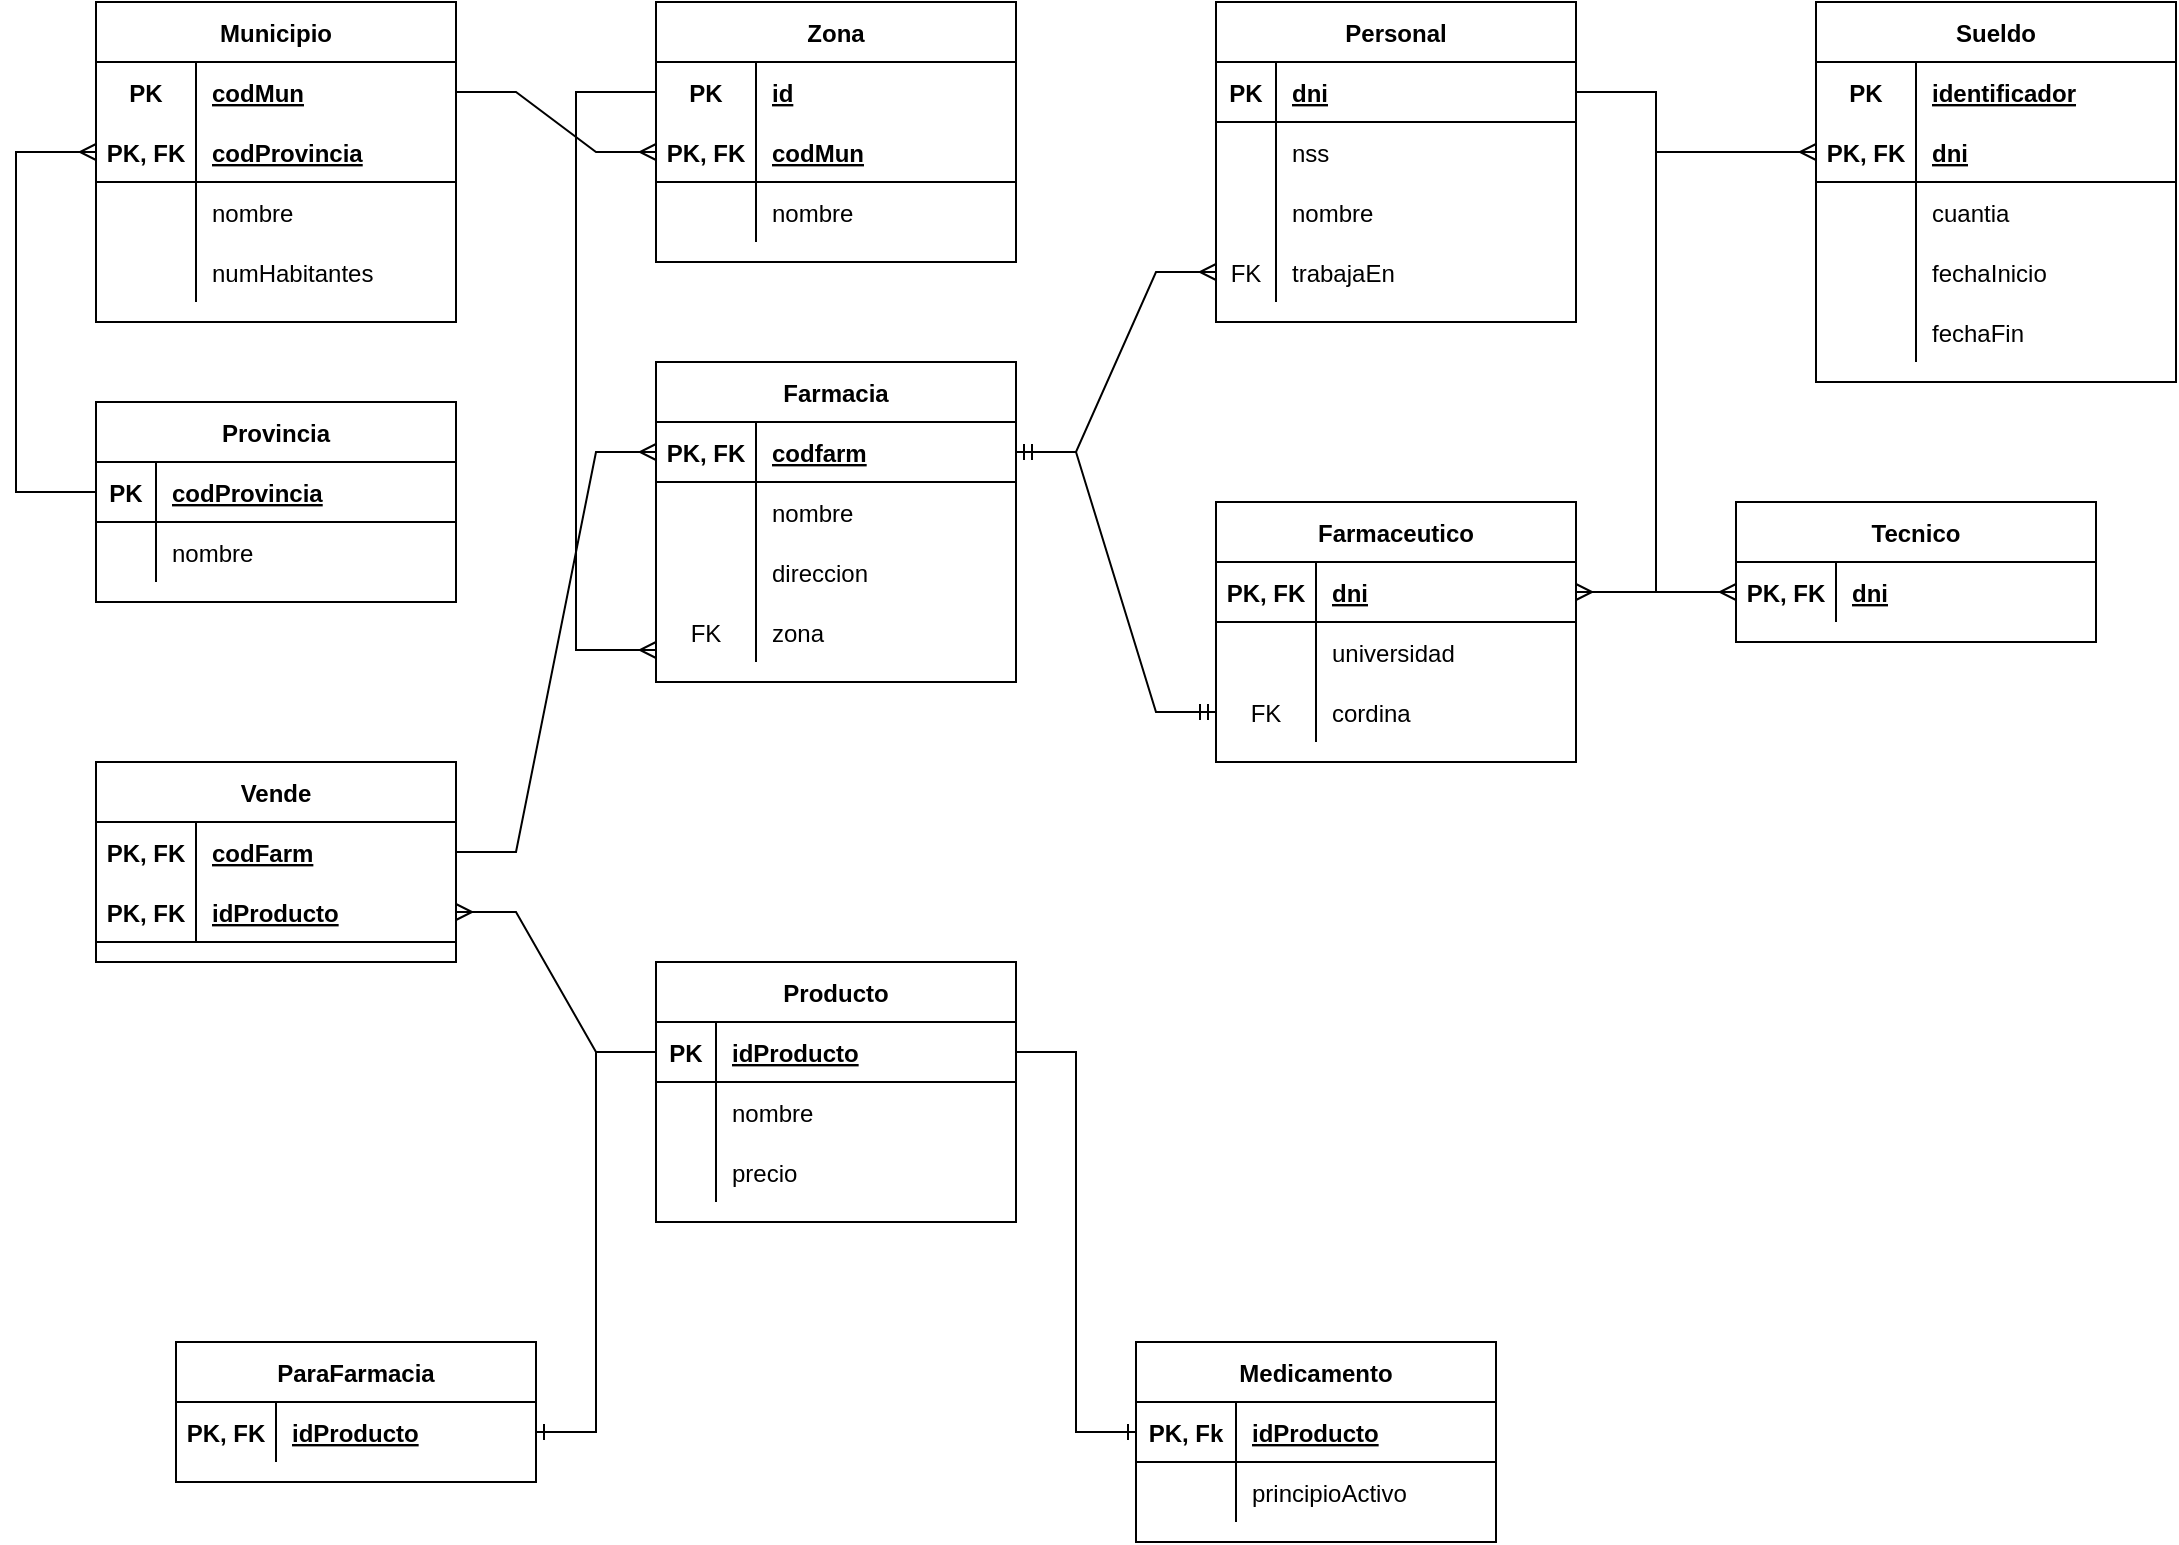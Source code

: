 <mxfile version="16.5.5" type="device"><diagram id="R2lEEEUBdFMjLlhIrx00" name="Page-1"><mxGraphModel dx="868" dy="393" grid="1" gridSize="10" guides="1" tooltips="1" connect="1" arrows="1" fold="1" page="1" pageScale="1" pageWidth="850" pageHeight="1100" math="0" shadow="0" extFonts="Permanent Marker^https://fonts.googleapis.com/css?family=Permanent+Marker"><root><mxCell id="0"/><mxCell id="1" parent="0"/><mxCell id="MSg4IcYOQqQX97oJ2eCi-1" value="Municipio" style="shape=table;startSize=30;container=1;collapsible=1;childLayout=tableLayout;fixedRows=1;rowLines=0;fontStyle=1;align=center;resizeLast=1;" vertex="1" parent="1"><mxGeometry x="110" y="60" width="180" height="160" as="geometry"/></mxCell><mxCell id="MSg4IcYOQqQX97oJ2eCi-2" value="" style="shape=tableRow;horizontal=0;startSize=0;swimlaneHead=0;swimlaneBody=0;fillColor=none;collapsible=0;dropTarget=0;points=[[0,0.5],[1,0.5]];portConstraint=eastwest;top=0;left=0;right=0;bottom=1;strokeColor=none;" vertex="1" parent="MSg4IcYOQqQX97oJ2eCi-1"><mxGeometry y="30" width="180" height="30" as="geometry"/></mxCell><mxCell id="MSg4IcYOQqQX97oJ2eCi-3" value="PK" style="shape=partialRectangle;connectable=0;fillColor=none;top=0;left=0;bottom=0;right=0;fontStyle=1;overflow=hidden;" vertex="1" parent="MSg4IcYOQqQX97oJ2eCi-2"><mxGeometry width="50" height="30" as="geometry"><mxRectangle width="50" height="30" as="alternateBounds"/></mxGeometry></mxCell><mxCell id="MSg4IcYOQqQX97oJ2eCi-4" value="codMun" style="shape=partialRectangle;connectable=0;fillColor=none;top=0;left=0;bottom=0;right=0;align=left;spacingLeft=6;fontStyle=5;overflow=hidden;" vertex="1" parent="MSg4IcYOQqQX97oJ2eCi-2"><mxGeometry x="50" width="130" height="30" as="geometry"><mxRectangle width="130" height="30" as="alternateBounds"/></mxGeometry></mxCell><mxCell id="MSg4IcYOQqQX97oJ2eCi-14" value="" style="shape=tableRow;horizontal=0;startSize=0;swimlaneHead=0;swimlaneBody=0;fillColor=none;collapsible=0;dropTarget=0;points=[[0,0.5],[1,0.5]];portConstraint=eastwest;top=0;left=0;right=0;bottom=1;" vertex="1" parent="MSg4IcYOQqQX97oJ2eCi-1"><mxGeometry y="60" width="180" height="30" as="geometry"/></mxCell><mxCell id="MSg4IcYOQqQX97oJ2eCi-15" value="PK, FK" style="shape=partialRectangle;connectable=0;fillColor=none;top=0;left=0;bottom=0;right=0;fontStyle=1;overflow=hidden;" vertex="1" parent="MSg4IcYOQqQX97oJ2eCi-14"><mxGeometry width="50" height="30" as="geometry"><mxRectangle width="50" height="30" as="alternateBounds"/></mxGeometry></mxCell><mxCell id="MSg4IcYOQqQX97oJ2eCi-16" value="codProvincia" style="shape=partialRectangle;connectable=0;fillColor=none;top=0;left=0;bottom=0;right=0;align=left;spacingLeft=6;fontStyle=5;overflow=hidden;" vertex="1" parent="MSg4IcYOQqQX97oJ2eCi-14"><mxGeometry x="50" width="130" height="30" as="geometry"><mxRectangle width="130" height="30" as="alternateBounds"/></mxGeometry></mxCell><mxCell id="MSg4IcYOQqQX97oJ2eCi-5" value="" style="shape=tableRow;horizontal=0;startSize=0;swimlaneHead=0;swimlaneBody=0;fillColor=none;collapsible=0;dropTarget=0;points=[[0,0.5],[1,0.5]];portConstraint=eastwest;top=0;left=0;right=0;bottom=0;" vertex="1" parent="MSg4IcYOQqQX97oJ2eCi-1"><mxGeometry y="90" width="180" height="30" as="geometry"/></mxCell><mxCell id="MSg4IcYOQqQX97oJ2eCi-6" value="" style="shape=partialRectangle;connectable=0;fillColor=none;top=0;left=0;bottom=0;right=0;editable=1;overflow=hidden;" vertex="1" parent="MSg4IcYOQqQX97oJ2eCi-5"><mxGeometry width="50" height="30" as="geometry"><mxRectangle width="50" height="30" as="alternateBounds"/></mxGeometry></mxCell><mxCell id="MSg4IcYOQqQX97oJ2eCi-7" value="nombre" style="shape=partialRectangle;connectable=0;fillColor=none;top=0;left=0;bottom=0;right=0;align=left;spacingLeft=6;overflow=hidden;" vertex="1" parent="MSg4IcYOQqQX97oJ2eCi-5"><mxGeometry x="50" width="130" height="30" as="geometry"><mxRectangle width="130" height="30" as="alternateBounds"/></mxGeometry></mxCell><mxCell id="MSg4IcYOQqQX97oJ2eCi-8" value="" style="shape=tableRow;horizontal=0;startSize=0;swimlaneHead=0;swimlaneBody=0;fillColor=none;collapsible=0;dropTarget=0;points=[[0,0.5],[1,0.5]];portConstraint=eastwest;top=0;left=0;right=0;bottom=0;" vertex="1" parent="MSg4IcYOQqQX97oJ2eCi-1"><mxGeometry y="120" width="180" height="30" as="geometry"/></mxCell><mxCell id="MSg4IcYOQqQX97oJ2eCi-9" value="" style="shape=partialRectangle;connectable=0;fillColor=none;top=0;left=0;bottom=0;right=0;editable=1;overflow=hidden;" vertex="1" parent="MSg4IcYOQqQX97oJ2eCi-8"><mxGeometry width="50" height="30" as="geometry"><mxRectangle width="50" height="30" as="alternateBounds"/></mxGeometry></mxCell><mxCell id="MSg4IcYOQqQX97oJ2eCi-10" value="numHabitantes" style="shape=partialRectangle;connectable=0;fillColor=none;top=0;left=0;bottom=0;right=0;align=left;spacingLeft=6;overflow=hidden;" vertex="1" parent="MSg4IcYOQqQX97oJ2eCi-8"><mxGeometry x="50" width="130" height="30" as="geometry"><mxRectangle width="130" height="30" as="alternateBounds"/></mxGeometry></mxCell><mxCell id="MSg4IcYOQqQX97oJ2eCi-17" value="Provincia" style="shape=table;startSize=30;container=1;collapsible=1;childLayout=tableLayout;fixedRows=1;rowLines=0;fontStyle=1;align=center;resizeLast=1;" vertex="1" parent="1"><mxGeometry x="110" y="260" width="180" height="100" as="geometry"/></mxCell><mxCell id="MSg4IcYOQqQX97oJ2eCi-18" value="" style="shape=tableRow;horizontal=0;startSize=0;swimlaneHead=0;swimlaneBody=0;fillColor=none;collapsible=0;dropTarget=0;points=[[0,0.5],[1,0.5]];portConstraint=eastwest;top=0;left=0;right=0;bottom=1;" vertex="1" parent="MSg4IcYOQqQX97oJ2eCi-17"><mxGeometry y="30" width="180" height="30" as="geometry"/></mxCell><mxCell id="MSg4IcYOQqQX97oJ2eCi-19" value="PK" style="shape=partialRectangle;connectable=0;fillColor=none;top=0;left=0;bottom=0;right=0;fontStyle=1;overflow=hidden;" vertex="1" parent="MSg4IcYOQqQX97oJ2eCi-18"><mxGeometry width="30" height="30" as="geometry"><mxRectangle width="30" height="30" as="alternateBounds"/></mxGeometry></mxCell><mxCell id="MSg4IcYOQqQX97oJ2eCi-20" value="codProvincia" style="shape=partialRectangle;connectable=0;fillColor=none;top=0;left=0;bottom=0;right=0;align=left;spacingLeft=6;fontStyle=5;overflow=hidden;" vertex="1" parent="MSg4IcYOQqQX97oJ2eCi-18"><mxGeometry x="30" width="150" height="30" as="geometry"><mxRectangle width="150" height="30" as="alternateBounds"/></mxGeometry></mxCell><mxCell id="MSg4IcYOQqQX97oJ2eCi-21" value="" style="shape=tableRow;horizontal=0;startSize=0;swimlaneHead=0;swimlaneBody=0;fillColor=none;collapsible=0;dropTarget=0;points=[[0,0.5],[1,0.5]];portConstraint=eastwest;top=0;left=0;right=0;bottom=0;" vertex="1" parent="MSg4IcYOQqQX97oJ2eCi-17"><mxGeometry y="60" width="180" height="30" as="geometry"/></mxCell><mxCell id="MSg4IcYOQqQX97oJ2eCi-22" value="" style="shape=partialRectangle;connectable=0;fillColor=none;top=0;left=0;bottom=0;right=0;editable=1;overflow=hidden;" vertex="1" parent="MSg4IcYOQqQX97oJ2eCi-21"><mxGeometry width="30" height="30" as="geometry"><mxRectangle width="30" height="30" as="alternateBounds"/></mxGeometry></mxCell><mxCell id="MSg4IcYOQqQX97oJ2eCi-23" value="nombre" style="shape=partialRectangle;connectable=0;fillColor=none;top=0;left=0;bottom=0;right=0;align=left;spacingLeft=6;overflow=hidden;" vertex="1" parent="MSg4IcYOQqQX97oJ2eCi-21"><mxGeometry x="30" width="150" height="30" as="geometry"><mxRectangle width="150" height="30" as="alternateBounds"/></mxGeometry></mxCell><mxCell id="MSg4IcYOQqQX97oJ2eCi-30" value="" style="edgeStyle=orthogonalEdgeStyle;fontSize=12;html=1;endArrow=ERmany;rounded=0;entryX=0;entryY=0.5;entryDx=0;entryDy=0;exitX=0;exitY=0.5;exitDx=0;exitDy=0;" edge="1" parent="1" source="MSg4IcYOQqQX97oJ2eCi-18" target="MSg4IcYOQqQX97oJ2eCi-14"><mxGeometry width="100" height="100" relative="1" as="geometry"><mxPoint x="370" y="360" as="sourcePoint"/><mxPoint x="470" y="260" as="targetPoint"/><Array as="points"><mxPoint x="70" y="305"/><mxPoint x="70" y="135"/></Array></mxGeometry></mxCell><mxCell id="MSg4IcYOQqQX97oJ2eCi-31" value="Zona" style="shape=table;startSize=30;container=1;collapsible=1;childLayout=tableLayout;fixedRows=1;rowLines=0;fontStyle=1;align=center;resizeLast=1;" vertex="1" parent="1"><mxGeometry x="390" y="60" width="180" height="130" as="geometry"/></mxCell><mxCell id="MSg4IcYOQqQX97oJ2eCi-32" value="" style="shape=tableRow;horizontal=0;startSize=0;swimlaneHead=0;swimlaneBody=0;fillColor=none;collapsible=0;dropTarget=0;points=[[0,0.5],[1,0.5]];portConstraint=eastwest;top=0;left=0;right=0;bottom=1;strokeColor=none;" vertex="1" parent="MSg4IcYOQqQX97oJ2eCi-31"><mxGeometry y="30" width="180" height="30" as="geometry"/></mxCell><mxCell id="MSg4IcYOQqQX97oJ2eCi-33" value="PK" style="shape=partialRectangle;connectable=0;fillColor=none;top=0;left=0;bottom=0;right=0;fontStyle=1;overflow=hidden;" vertex="1" parent="MSg4IcYOQqQX97oJ2eCi-32"><mxGeometry width="50" height="30" as="geometry"><mxRectangle width="50" height="30" as="alternateBounds"/></mxGeometry></mxCell><mxCell id="MSg4IcYOQqQX97oJ2eCi-34" value="id" style="shape=partialRectangle;connectable=0;fillColor=none;top=0;left=0;bottom=0;right=0;align=left;spacingLeft=6;fontStyle=5;overflow=hidden;" vertex="1" parent="MSg4IcYOQqQX97oJ2eCi-32"><mxGeometry x="50" width="130" height="30" as="geometry"><mxRectangle width="130" height="30" as="alternateBounds"/></mxGeometry></mxCell><mxCell id="MSg4IcYOQqQX97oJ2eCi-44" value="" style="shape=tableRow;horizontal=0;startSize=0;swimlaneHead=0;swimlaneBody=0;fillColor=none;collapsible=0;dropTarget=0;points=[[0,0.5],[1,0.5]];portConstraint=eastwest;top=0;left=0;right=0;bottom=1;" vertex="1" parent="MSg4IcYOQqQX97oJ2eCi-31"><mxGeometry y="60" width="180" height="30" as="geometry"/></mxCell><mxCell id="MSg4IcYOQqQX97oJ2eCi-45" value="PK, FK" style="shape=partialRectangle;connectable=0;fillColor=none;top=0;left=0;bottom=0;right=0;fontStyle=1;overflow=hidden;" vertex="1" parent="MSg4IcYOQqQX97oJ2eCi-44"><mxGeometry width="50" height="30" as="geometry"><mxRectangle width="50" height="30" as="alternateBounds"/></mxGeometry></mxCell><mxCell id="MSg4IcYOQqQX97oJ2eCi-46" value="codMun" style="shape=partialRectangle;connectable=0;fillColor=none;top=0;left=0;bottom=0;right=0;align=left;spacingLeft=6;fontStyle=5;overflow=hidden;" vertex="1" parent="MSg4IcYOQqQX97oJ2eCi-44"><mxGeometry x="50" width="130" height="30" as="geometry"><mxRectangle width="130" height="30" as="alternateBounds"/></mxGeometry></mxCell><mxCell id="MSg4IcYOQqQX97oJ2eCi-35" value="" style="shape=tableRow;horizontal=0;startSize=0;swimlaneHead=0;swimlaneBody=0;fillColor=none;collapsible=0;dropTarget=0;points=[[0,0.5],[1,0.5]];portConstraint=eastwest;top=0;left=0;right=0;bottom=0;" vertex="1" parent="MSg4IcYOQqQX97oJ2eCi-31"><mxGeometry y="90" width="180" height="30" as="geometry"/></mxCell><mxCell id="MSg4IcYOQqQX97oJ2eCi-36" value="" style="shape=partialRectangle;connectable=0;fillColor=none;top=0;left=0;bottom=0;right=0;editable=1;overflow=hidden;" vertex="1" parent="MSg4IcYOQqQX97oJ2eCi-35"><mxGeometry width="50" height="30" as="geometry"><mxRectangle width="50" height="30" as="alternateBounds"/></mxGeometry></mxCell><mxCell id="MSg4IcYOQqQX97oJ2eCi-37" value="nombre" style="shape=partialRectangle;connectable=0;fillColor=none;top=0;left=0;bottom=0;right=0;align=left;spacingLeft=6;overflow=hidden;" vertex="1" parent="MSg4IcYOQqQX97oJ2eCi-35"><mxGeometry x="50" width="130" height="30" as="geometry"><mxRectangle width="130" height="30" as="alternateBounds"/></mxGeometry></mxCell><mxCell id="MSg4IcYOQqQX97oJ2eCi-47" value="" style="edgeStyle=entityRelationEdgeStyle;fontSize=12;html=1;endArrow=ERmany;rounded=0;entryX=0;entryY=0.5;entryDx=0;entryDy=0;exitX=1;exitY=0.5;exitDx=0;exitDy=0;" edge="1" parent="1" source="MSg4IcYOQqQX97oJ2eCi-2" target="MSg4IcYOQqQX97oJ2eCi-44"><mxGeometry width="100" height="100" relative="1" as="geometry"><mxPoint x="370" y="260" as="sourcePoint"/><mxPoint x="470" y="160" as="targetPoint"/></mxGeometry></mxCell><mxCell id="MSg4IcYOQqQX97oJ2eCi-48" value="Farmacia" style="shape=table;startSize=30;container=1;collapsible=1;childLayout=tableLayout;fixedRows=1;rowLines=0;fontStyle=1;align=center;resizeLast=1;" vertex="1" parent="1"><mxGeometry x="390" y="240" width="180" height="160" as="geometry"/></mxCell><mxCell id="MSg4IcYOQqQX97oJ2eCi-49" value="" style="shape=tableRow;horizontal=0;startSize=0;swimlaneHead=0;swimlaneBody=0;fillColor=none;collapsible=0;dropTarget=0;points=[[0,0.5],[1,0.5]];portConstraint=eastwest;top=0;left=0;right=0;bottom=1;" vertex="1" parent="MSg4IcYOQqQX97oJ2eCi-48"><mxGeometry y="30" width="180" height="30" as="geometry"/></mxCell><mxCell id="MSg4IcYOQqQX97oJ2eCi-50" value="PK, FK" style="shape=partialRectangle;connectable=0;fillColor=none;top=0;left=0;bottom=0;right=0;fontStyle=1;overflow=hidden;" vertex="1" parent="MSg4IcYOQqQX97oJ2eCi-49"><mxGeometry width="50" height="30" as="geometry"><mxRectangle width="50" height="30" as="alternateBounds"/></mxGeometry></mxCell><mxCell id="MSg4IcYOQqQX97oJ2eCi-51" value="codfarm" style="shape=partialRectangle;connectable=0;fillColor=none;top=0;left=0;bottom=0;right=0;align=left;spacingLeft=6;fontStyle=5;overflow=hidden;" vertex="1" parent="MSg4IcYOQqQX97oJ2eCi-49"><mxGeometry x="50" width="130" height="30" as="geometry"><mxRectangle width="130" height="30" as="alternateBounds"/></mxGeometry></mxCell><mxCell id="MSg4IcYOQqQX97oJ2eCi-52" value="" style="shape=tableRow;horizontal=0;startSize=0;swimlaneHead=0;swimlaneBody=0;fillColor=none;collapsible=0;dropTarget=0;points=[[0,0.5],[1,0.5]];portConstraint=eastwest;top=0;left=0;right=0;bottom=0;" vertex="1" parent="MSg4IcYOQqQX97oJ2eCi-48"><mxGeometry y="60" width="180" height="30" as="geometry"/></mxCell><mxCell id="MSg4IcYOQqQX97oJ2eCi-53" value="" style="shape=partialRectangle;connectable=0;fillColor=none;top=0;left=0;bottom=0;right=0;editable=1;overflow=hidden;" vertex="1" parent="MSg4IcYOQqQX97oJ2eCi-52"><mxGeometry width="50" height="30" as="geometry"><mxRectangle width="50" height="30" as="alternateBounds"/></mxGeometry></mxCell><mxCell id="MSg4IcYOQqQX97oJ2eCi-54" value="nombre" style="shape=partialRectangle;connectable=0;fillColor=none;top=0;left=0;bottom=0;right=0;align=left;spacingLeft=6;overflow=hidden;" vertex="1" parent="MSg4IcYOQqQX97oJ2eCi-52"><mxGeometry x="50" width="130" height="30" as="geometry"><mxRectangle width="130" height="30" as="alternateBounds"/></mxGeometry></mxCell><mxCell id="MSg4IcYOQqQX97oJ2eCi-55" value="" style="shape=tableRow;horizontal=0;startSize=0;swimlaneHead=0;swimlaneBody=0;fillColor=none;collapsible=0;dropTarget=0;points=[[0,0.5],[1,0.5]];portConstraint=eastwest;top=0;left=0;right=0;bottom=0;" vertex="1" parent="MSg4IcYOQqQX97oJ2eCi-48"><mxGeometry y="90" width="180" height="30" as="geometry"/></mxCell><mxCell id="MSg4IcYOQqQX97oJ2eCi-56" value="" style="shape=partialRectangle;connectable=0;fillColor=none;top=0;left=0;bottom=0;right=0;editable=1;overflow=hidden;" vertex="1" parent="MSg4IcYOQqQX97oJ2eCi-55"><mxGeometry width="50" height="30" as="geometry"><mxRectangle width="50" height="30" as="alternateBounds"/></mxGeometry></mxCell><mxCell id="MSg4IcYOQqQX97oJ2eCi-57" value="direccion" style="shape=partialRectangle;connectable=0;fillColor=none;top=0;left=0;bottom=0;right=0;align=left;spacingLeft=6;overflow=hidden;" vertex="1" parent="MSg4IcYOQqQX97oJ2eCi-55"><mxGeometry x="50" width="130" height="30" as="geometry"><mxRectangle width="130" height="30" as="alternateBounds"/></mxGeometry></mxCell><mxCell id="MSg4IcYOQqQX97oJ2eCi-58" value="" style="shape=tableRow;horizontal=0;startSize=0;swimlaneHead=0;swimlaneBody=0;fillColor=none;collapsible=0;dropTarget=0;points=[[0,0.5],[1,0.5]];portConstraint=eastwest;top=0;left=0;right=0;bottom=0;" vertex="1" parent="MSg4IcYOQqQX97oJ2eCi-48"><mxGeometry y="120" width="180" height="30" as="geometry"/></mxCell><mxCell id="MSg4IcYOQqQX97oJ2eCi-59" value="FK" style="shape=partialRectangle;connectable=0;fillColor=none;top=0;left=0;bottom=0;right=0;editable=1;overflow=hidden;" vertex="1" parent="MSg4IcYOQqQX97oJ2eCi-58"><mxGeometry width="50" height="30" as="geometry"><mxRectangle width="50" height="30" as="alternateBounds"/></mxGeometry></mxCell><mxCell id="MSg4IcYOQqQX97oJ2eCi-60" value="zona" style="shape=partialRectangle;connectable=0;fillColor=none;top=0;left=0;bottom=0;right=0;align=left;spacingLeft=6;overflow=hidden;" vertex="1" parent="MSg4IcYOQqQX97oJ2eCi-58"><mxGeometry x="50" width="130" height="30" as="geometry"><mxRectangle width="130" height="30" as="alternateBounds"/></mxGeometry></mxCell><mxCell id="MSg4IcYOQqQX97oJ2eCi-61" value="" style="edgeStyle=orthogonalEdgeStyle;fontSize=12;html=1;endArrow=ERmany;rounded=0;entryX=0;entryY=0.8;entryDx=0;entryDy=0;entryPerimeter=0;exitX=0;exitY=0.5;exitDx=0;exitDy=0;" edge="1" parent="1" source="MSg4IcYOQqQX97oJ2eCi-32" target="MSg4IcYOQqQX97oJ2eCi-58"><mxGeometry width="100" height="100" relative="1" as="geometry"><mxPoint x="330" y="240" as="sourcePoint"/><mxPoint x="390" y="250" as="targetPoint"/><Array as="points"><mxPoint x="350" y="105"/><mxPoint x="350" y="384"/></Array></mxGeometry></mxCell><mxCell id="MSg4IcYOQqQX97oJ2eCi-62" value="Vende" style="shape=table;startSize=30;container=1;collapsible=1;childLayout=tableLayout;fixedRows=1;rowLines=0;fontStyle=1;align=center;resizeLast=1;" vertex="1" parent="1"><mxGeometry x="110" y="440" width="180" height="100" as="geometry"/></mxCell><mxCell id="MSg4IcYOQqQX97oJ2eCi-63" value="" style="shape=tableRow;horizontal=0;startSize=0;swimlaneHead=0;swimlaneBody=0;fillColor=none;collapsible=0;dropTarget=0;points=[[0,0.5],[1,0.5]];portConstraint=eastwest;top=0;left=0;right=0;bottom=1;strokeColor=none;" vertex="1" parent="MSg4IcYOQqQX97oJ2eCi-62"><mxGeometry y="30" width="180" height="30" as="geometry"/></mxCell><mxCell id="MSg4IcYOQqQX97oJ2eCi-64" value="PK, FK" style="shape=partialRectangle;connectable=0;fillColor=none;top=0;left=0;bottom=0;right=0;fontStyle=1;overflow=hidden;" vertex="1" parent="MSg4IcYOQqQX97oJ2eCi-63"><mxGeometry width="50" height="30" as="geometry"><mxRectangle width="50" height="30" as="alternateBounds"/></mxGeometry></mxCell><mxCell id="MSg4IcYOQqQX97oJ2eCi-65" value="codFarm" style="shape=partialRectangle;connectable=0;fillColor=none;top=0;left=0;bottom=0;right=0;align=left;spacingLeft=6;fontStyle=5;overflow=hidden;" vertex="1" parent="MSg4IcYOQqQX97oJ2eCi-63"><mxGeometry x="50" width="130" height="30" as="geometry"><mxRectangle width="130" height="30" as="alternateBounds"/></mxGeometry></mxCell><mxCell id="MSg4IcYOQqQX97oJ2eCi-75" value="" style="shape=tableRow;horizontal=0;startSize=0;swimlaneHead=0;swimlaneBody=0;fillColor=none;collapsible=0;dropTarget=0;points=[[0,0.5],[1,0.5]];portConstraint=eastwest;top=0;left=0;right=0;bottom=1;" vertex="1" parent="MSg4IcYOQqQX97oJ2eCi-62"><mxGeometry y="60" width="180" height="30" as="geometry"/></mxCell><mxCell id="MSg4IcYOQqQX97oJ2eCi-76" value="PK, FK" style="shape=partialRectangle;connectable=0;fillColor=none;top=0;left=0;bottom=0;right=0;fontStyle=1;overflow=hidden;" vertex="1" parent="MSg4IcYOQqQX97oJ2eCi-75"><mxGeometry width="50" height="30" as="geometry"><mxRectangle width="50" height="30" as="alternateBounds"/></mxGeometry></mxCell><mxCell id="MSg4IcYOQqQX97oJ2eCi-77" value="idProducto" style="shape=partialRectangle;connectable=0;fillColor=none;top=0;left=0;bottom=0;right=0;align=left;spacingLeft=6;fontStyle=5;overflow=hidden;" vertex="1" parent="MSg4IcYOQqQX97oJ2eCi-75"><mxGeometry x="50" width="130" height="30" as="geometry"><mxRectangle width="130" height="30" as="alternateBounds"/></mxGeometry></mxCell><mxCell id="MSg4IcYOQqQX97oJ2eCi-78" value="" style="edgeStyle=entityRelationEdgeStyle;fontSize=12;html=1;endArrow=ERmany;rounded=0;exitX=1;exitY=0.5;exitDx=0;exitDy=0;" edge="1" parent="1" source="MSg4IcYOQqQX97oJ2eCi-63" target="MSg4IcYOQqQX97oJ2eCi-49"><mxGeometry width="100" height="100" relative="1" as="geometry"><mxPoint x="370" y="460" as="sourcePoint"/><mxPoint x="470" y="360" as="targetPoint"/></mxGeometry></mxCell><mxCell id="MSg4IcYOQqQX97oJ2eCi-79" value="Producto" style="shape=table;startSize=30;container=1;collapsible=1;childLayout=tableLayout;fixedRows=1;rowLines=0;fontStyle=1;align=center;resizeLast=1;" vertex="1" parent="1"><mxGeometry x="390" y="540" width="180" height="130" as="geometry"/></mxCell><mxCell id="MSg4IcYOQqQX97oJ2eCi-80" value="" style="shape=tableRow;horizontal=0;startSize=0;swimlaneHead=0;swimlaneBody=0;fillColor=none;collapsible=0;dropTarget=0;points=[[0,0.5],[1,0.5]];portConstraint=eastwest;top=0;left=0;right=0;bottom=1;" vertex="1" parent="MSg4IcYOQqQX97oJ2eCi-79"><mxGeometry y="30" width="180" height="30" as="geometry"/></mxCell><mxCell id="MSg4IcYOQqQX97oJ2eCi-81" value="PK" style="shape=partialRectangle;connectable=0;fillColor=none;top=0;left=0;bottom=0;right=0;fontStyle=1;overflow=hidden;" vertex="1" parent="MSg4IcYOQqQX97oJ2eCi-80"><mxGeometry width="30" height="30" as="geometry"><mxRectangle width="30" height="30" as="alternateBounds"/></mxGeometry></mxCell><mxCell id="MSg4IcYOQqQX97oJ2eCi-82" value="idProducto" style="shape=partialRectangle;connectable=0;fillColor=none;top=0;left=0;bottom=0;right=0;align=left;spacingLeft=6;fontStyle=5;overflow=hidden;" vertex="1" parent="MSg4IcYOQqQX97oJ2eCi-80"><mxGeometry x="30" width="150" height="30" as="geometry"><mxRectangle width="150" height="30" as="alternateBounds"/></mxGeometry></mxCell><mxCell id="MSg4IcYOQqQX97oJ2eCi-83" value="" style="shape=tableRow;horizontal=0;startSize=0;swimlaneHead=0;swimlaneBody=0;fillColor=none;collapsible=0;dropTarget=0;points=[[0,0.5],[1,0.5]];portConstraint=eastwest;top=0;left=0;right=0;bottom=0;" vertex="1" parent="MSg4IcYOQqQX97oJ2eCi-79"><mxGeometry y="60" width="180" height="30" as="geometry"/></mxCell><mxCell id="MSg4IcYOQqQX97oJ2eCi-84" value="" style="shape=partialRectangle;connectable=0;fillColor=none;top=0;left=0;bottom=0;right=0;editable=1;overflow=hidden;" vertex="1" parent="MSg4IcYOQqQX97oJ2eCi-83"><mxGeometry width="30" height="30" as="geometry"><mxRectangle width="30" height="30" as="alternateBounds"/></mxGeometry></mxCell><mxCell id="MSg4IcYOQqQX97oJ2eCi-85" value="nombre" style="shape=partialRectangle;connectable=0;fillColor=none;top=0;left=0;bottom=0;right=0;align=left;spacingLeft=6;overflow=hidden;" vertex="1" parent="MSg4IcYOQqQX97oJ2eCi-83"><mxGeometry x="30" width="150" height="30" as="geometry"><mxRectangle width="150" height="30" as="alternateBounds"/></mxGeometry></mxCell><mxCell id="MSg4IcYOQqQX97oJ2eCi-86" value="" style="shape=tableRow;horizontal=0;startSize=0;swimlaneHead=0;swimlaneBody=0;fillColor=none;collapsible=0;dropTarget=0;points=[[0,0.5],[1,0.5]];portConstraint=eastwest;top=0;left=0;right=0;bottom=0;" vertex="1" parent="MSg4IcYOQqQX97oJ2eCi-79"><mxGeometry y="90" width="180" height="30" as="geometry"/></mxCell><mxCell id="MSg4IcYOQqQX97oJ2eCi-87" value="" style="shape=partialRectangle;connectable=0;fillColor=none;top=0;left=0;bottom=0;right=0;editable=1;overflow=hidden;" vertex="1" parent="MSg4IcYOQqQX97oJ2eCi-86"><mxGeometry width="30" height="30" as="geometry"><mxRectangle width="30" height="30" as="alternateBounds"/></mxGeometry></mxCell><mxCell id="MSg4IcYOQqQX97oJ2eCi-88" value="precio" style="shape=partialRectangle;connectable=0;fillColor=none;top=0;left=0;bottom=0;right=0;align=left;spacingLeft=6;overflow=hidden;" vertex="1" parent="MSg4IcYOQqQX97oJ2eCi-86"><mxGeometry x="30" width="150" height="30" as="geometry"><mxRectangle width="150" height="30" as="alternateBounds"/></mxGeometry></mxCell><mxCell id="MSg4IcYOQqQX97oJ2eCi-92" value="" style="edgeStyle=entityRelationEdgeStyle;fontSize=12;html=1;endArrow=ERmany;rounded=0;entryX=1;entryY=0.5;entryDx=0;entryDy=0;exitX=0;exitY=0.5;exitDx=0;exitDy=0;" edge="1" parent="1" source="MSg4IcYOQqQX97oJ2eCi-80" target="MSg4IcYOQqQX97oJ2eCi-75"><mxGeometry width="100" height="100" relative="1" as="geometry"><mxPoint x="370" y="660" as="sourcePoint"/><mxPoint x="470" y="560" as="targetPoint"/></mxGeometry></mxCell><mxCell id="MSg4IcYOQqQX97oJ2eCi-93" value="ParaFarmacia" style="shape=table;startSize=30;container=1;collapsible=1;childLayout=tableLayout;fixedRows=1;rowLines=0;fontStyle=1;align=center;resizeLast=1;" vertex="1" parent="1"><mxGeometry x="150" y="730" width="180" height="70" as="geometry"/></mxCell><mxCell id="MSg4IcYOQqQX97oJ2eCi-94" value="" style="shape=tableRow;horizontal=0;startSize=0;swimlaneHead=0;swimlaneBody=0;fillColor=none;collapsible=0;dropTarget=0;points=[[0,0.5],[1,0.5]];portConstraint=eastwest;top=0;left=0;right=0;bottom=1;strokeColor=none;" vertex="1" parent="MSg4IcYOQqQX97oJ2eCi-93"><mxGeometry y="30" width="180" height="30" as="geometry"/></mxCell><mxCell id="MSg4IcYOQqQX97oJ2eCi-95" value="PK, FK" style="shape=partialRectangle;connectable=0;fillColor=none;top=0;left=0;bottom=0;right=0;fontStyle=1;overflow=hidden;" vertex="1" parent="MSg4IcYOQqQX97oJ2eCi-94"><mxGeometry width="50" height="30" as="geometry"><mxRectangle width="50" height="30" as="alternateBounds"/></mxGeometry></mxCell><mxCell id="MSg4IcYOQqQX97oJ2eCi-96" value="idProducto" style="shape=partialRectangle;connectable=0;fillColor=none;top=0;left=0;bottom=0;right=0;align=left;spacingLeft=6;fontStyle=5;overflow=hidden;" vertex="1" parent="MSg4IcYOQqQX97oJ2eCi-94"><mxGeometry x="50" width="130" height="30" as="geometry"><mxRectangle width="130" height="30" as="alternateBounds"/></mxGeometry></mxCell><mxCell id="MSg4IcYOQqQX97oJ2eCi-106" value="Medicamento" style="shape=table;startSize=30;container=1;collapsible=1;childLayout=tableLayout;fixedRows=1;rowLines=0;fontStyle=1;align=center;resizeLast=1;" vertex="1" parent="1"><mxGeometry x="630" y="730" width="180" height="100" as="geometry"/></mxCell><mxCell id="MSg4IcYOQqQX97oJ2eCi-107" value="" style="shape=tableRow;horizontal=0;startSize=0;swimlaneHead=0;swimlaneBody=0;fillColor=none;collapsible=0;dropTarget=0;points=[[0,0.5],[1,0.5]];portConstraint=eastwest;top=0;left=0;right=0;bottom=1;strokeColor=default;" vertex="1" parent="MSg4IcYOQqQX97oJ2eCi-106"><mxGeometry y="30" width="180" height="30" as="geometry"/></mxCell><mxCell id="MSg4IcYOQqQX97oJ2eCi-108" value="PK, Fk" style="shape=partialRectangle;connectable=0;fillColor=none;top=0;left=0;bottom=0;right=0;fontStyle=1;overflow=hidden;" vertex="1" parent="MSg4IcYOQqQX97oJ2eCi-107"><mxGeometry width="50" height="30" as="geometry"><mxRectangle width="50" height="30" as="alternateBounds"/></mxGeometry></mxCell><mxCell id="MSg4IcYOQqQX97oJ2eCi-109" value="idProducto" style="shape=partialRectangle;connectable=0;fillColor=none;top=0;left=0;bottom=0;right=0;align=left;spacingLeft=6;fontStyle=5;overflow=hidden;" vertex="1" parent="MSg4IcYOQqQX97oJ2eCi-107"><mxGeometry x="50" width="130" height="30" as="geometry"><mxRectangle width="130" height="30" as="alternateBounds"/></mxGeometry></mxCell><mxCell id="MSg4IcYOQqQX97oJ2eCi-120" value="" style="shape=tableRow;horizontal=0;startSize=0;swimlaneHead=0;swimlaneBody=0;fillColor=none;collapsible=0;dropTarget=0;points=[[0,0.5],[1,0.5]];portConstraint=eastwest;top=0;left=0;right=0;bottom=0;" vertex="1" parent="MSg4IcYOQqQX97oJ2eCi-106"><mxGeometry y="60" width="180" height="30" as="geometry"/></mxCell><mxCell id="MSg4IcYOQqQX97oJ2eCi-121" value="" style="shape=partialRectangle;connectable=0;fillColor=none;top=0;left=0;bottom=0;right=0;editable=1;overflow=hidden;" vertex="1" parent="MSg4IcYOQqQX97oJ2eCi-120"><mxGeometry width="50" height="30" as="geometry"><mxRectangle width="50" height="30" as="alternateBounds"/></mxGeometry></mxCell><mxCell id="MSg4IcYOQqQX97oJ2eCi-122" value="principioActivo" style="shape=partialRectangle;connectable=0;fillColor=none;top=0;left=0;bottom=0;right=0;align=left;spacingLeft=6;overflow=hidden;" vertex="1" parent="MSg4IcYOQqQX97oJ2eCi-120"><mxGeometry x="50" width="130" height="30" as="geometry"><mxRectangle width="130" height="30" as="alternateBounds"/></mxGeometry></mxCell><mxCell id="MSg4IcYOQqQX97oJ2eCi-123" value="" style="edgeStyle=entityRelationEdgeStyle;fontSize=12;html=1;endArrow=ERone;endFill=1;rounded=0;entryX=1;entryY=0.5;entryDx=0;entryDy=0;exitX=0;exitY=0.5;exitDx=0;exitDy=0;" edge="1" parent="1" source="MSg4IcYOQqQX97oJ2eCi-80" target="MSg4IcYOQqQX97oJ2eCi-94"><mxGeometry width="100" height="100" relative="1" as="geometry"><mxPoint x="400" y="860" as="sourcePoint"/><mxPoint x="500" y="760" as="targetPoint"/></mxGeometry></mxCell><mxCell id="MSg4IcYOQqQX97oJ2eCi-124" value="" style="edgeStyle=entityRelationEdgeStyle;fontSize=12;html=1;endArrow=ERone;endFill=1;rounded=0;entryX=0;entryY=0.5;entryDx=0;entryDy=0;" edge="1" parent="1" source="MSg4IcYOQqQX97oJ2eCi-80" target="MSg4IcYOQqQX97oJ2eCi-107"><mxGeometry width="100" height="100" relative="1" as="geometry"><mxPoint x="370" y="760" as="sourcePoint"/><mxPoint x="470" y="660" as="targetPoint"/></mxGeometry></mxCell><mxCell id="MSg4IcYOQqQX97oJ2eCi-125" value="Personal" style="shape=table;startSize=30;container=1;collapsible=1;childLayout=tableLayout;fixedRows=1;rowLines=0;fontStyle=1;align=center;resizeLast=1;strokeColor=default;" vertex="1" parent="1"><mxGeometry x="670" y="60" width="180" height="160" as="geometry"/></mxCell><mxCell id="MSg4IcYOQqQX97oJ2eCi-126" value="" style="shape=tableRow;horizontal=0;startSize=0;swimlaneHead=0;swimlaneBody=0;fillColor=none;collapsible=0;dropTarget=0;points=[[0,0.5],[1,0.5]];portConstraint=eastwest;top=0;left=0;right=0;bottom=1;strokeColor=default;" vertex="1" parent="MSg4IcYOQqQX97oJ2eCi-125"><mxGeometry y="30" width="180" height="30" as="geometry"/></mxCell><mxCell id="MSg4IcYOQqQX97oJ2eCi-127" value="PK" style="shape=partialRectangle;connectable=0;fillColor=none;top=0;left=0;bottom=0;right=0;fontStyle=1;overflow=hidden;strokeColor=default;" vertex="1" parent="MSg4IcYOQqQX97oJ2eCi-126"><mxGeometry width="30" height="30" as="geometry"><mxRectangle width="30" height="30" as="alternateBounds"/></mxGeometry></mxCell><mxCell id="MSg4IcYOQqQX97oJ2eCi-128" value="dni" style="shape=partialRectangle;connectable=0;fillColor=none;top=0;left=0;bottom=0;right=0;align=left;spacingLeft=6;fontStyle=5;overflow=hidden;strokeColor=default;" vertex="1" parent="MSg4IcYOQqQX97oJ2eCi-126"><mxGeometry x="30" width="150" height="30" as="geometry"><mxRectangle width="150" height="30" as="alternateBounds"/></mxGeometry></mxCell><mxCell id="MSg4IcYOQqQX97oJ2eCi-129" value="" style="shape=tableRow;horizontal=0;startSize=0;swimlaneHead=0;swimlaneBody=0;fillColor=none;collapsible=0;dropTarget=0;points=[[0,0.5],[1,0.5]];portConstraint=eastwest;top=0;left=0;right=0;bottom=0;strokeColor=default;" vertex="1" parent="MSg4IcYOQqQX97oJ2eCi-125"><mxGeometry y="60" width="180" height="30" as="geometry"/></mxCell><mxCell id="MSg4IcYOQqQX97oJ2eCi-130" value="" style="shape=partialRectangle;connectable=0;fillColor=none;top=0;left=0;bottom=0;right=0;editable=1;overflow=hidden;strokeColor=default;" vertex="1" parent="MSg4IcYOQqQX97oJ2eCi-129"><mxGeometry width="30" height="30" as="geometry"><mxRectangle width="30" height="30" as="alternateBounds"/></mxGeometry></mxCell><mxCell id="MSg4IcYOQqQX97oJ2eCi-131" value="nss" style="shape=partialRectangle;connectable=0;fillColor=none;top=0;left=0;bottom=0;right=0;align=left;spacingLeft=6;overflow=hidden;strokeColor=default;" vertex="1" parent="MSg4IcYOQqQX97oJ2eCi-129"><mxGeometry x="30" width="150" height="30" as="geometry"><mxRectangle width="150" height="30" as="alternateBounds"/></mxGeometry></mxCell><mxCell id="MSg4IcYOQqQX97oJ2eCi-132" value="" style="shape=tableRow;horizontal=0;startSize=0;swimlaneHead=0;swimlaneBody=0;fillColor=none;collapsible=0;dropTarget=0;points=[[0,0.5],[1,0.5]];portConstraint=eastwest;top=0;left=0;right=0;bottom=0;strokeColor=default;" vertex="1" parent="MSg4IcYOQqQX97oJ2eCi-125"><mxGeometry y="90" width="180" height="30" as="geometry"/></mxCell><mxCell id="MSg4IcYOQqQX97oJ2eCi-133" value="" style="shape=partialRectangle;connectable=0;fillColor=none;top=0;left=0;bottom=0;right=0;editable=1;overflow=hidden;strokeColor=default;" vertex="1" parent="MSg4IcYOQqQX97oJ2eCi-132"><mxGeometry width="30" height="30" as="geometry"><mxRectangle width="30" height="30" as="alternateBounds"/></mxGeometry></mxCell><mxCell id="MSg4IcYOQqQX97oJ2eCi-134" value="nombre" style="shape=partialRectangle;connectable=0;fillColor=none;top=0;left=0;bottom=0;right=0;align=left;spacingLeft=6;overflow=hidden;strokeColor=default;" vertex="1" parent="MSg4IcYOQqQX97oJ2eCi-132"><mxGeometry x="30" width="150" height="30" as="geometry"><mxRectangle width="150" height="30" as="alternateBounds"/></mxGeometry></mxCell><mxCell id="MSg4IcYOQqQX97oJ2eCi-138" value="" style="shape=tableRow;horizontal=0;startSize=0;swimlaneHead=0;swimlaneBody=0;fillColor=none;collapsible=0;dropTarget=0;points=[[0,0.5],[1,0.5]];portConstraint=eastwest;top=0;left=0;right=0;bottom=0;strokeColor=default;" vertex="1" parent="MSg4IcYOQqQX97oJ2eCi-125"><mxGeometry y="120" width="180" height="30" as="geometry"/></mxCell><mxCell id="MSg4IcYOQqQX97oJ2eCi-139" value="FK" style="shape=partialRectangle;connectable=0;fillColor=none;top=0;left=0;bottom=0;right=0;editable=1;overflow=hidden;strokeColor=default;" vertex="1" parent="MSg4IcYOQqQX97oJ2eCi-138"><mxGeometry width="30" height="30" as="geometry"><mxRectangle width="30" height="30" as="alternateBounds"/></mxGeometry></mxCell><mxCell id="MSg4IcYOQqQX97oJ2eCi-140" value="trabajaEn" style="shape=partialRectangle;connectable=0;fillColor=none;top=0;left=0;bottom=0;right=0;align=left;spacingLeft=6;overflow=hidden;strokeColor=default;" vertex="1" parent="MSg4IcYOQqQX97oJ2eCi-138"><mxGeometry x="30" width="150" height="30" as="geometry"><mxRectangle width="150" height="30" as="alternateBounds"/></mxGeometry></mxCell><mxCell id="MSg4IcYOQqQX97oJ2eCi-141" value="" style="edgeStyle=entityRelationEdgeStyle;fontSize=12;html=1;endArrow=ERmany;rounded=0;entryX=0;entryY=0.5;entryDx=0;entryDy=0;exitX=1;exitY=0.5;exitDx=0;exitDy=0;" edge="1" parent="1" source="MSg4IcYOQqQX97oJ2eCi-49" target="MSg4IcYOQqQX97oJ2eCi-138"><mxGeometry width="100" height="100" relative="1" as="geometry"><mxPoint x="470" y="360" as="sourcePoint"/><mxPoint x="570" y="260" as="targetPoint"/></mxGeometry></mxCell><mxCell id="MSg4IcYOQqQX97oJ2eCi-142" value="Farmaceutico" style="shape=table;startSize=30;container=1;collapsible=1;childLayout=tableLayout;fixedRows=1;rowLines=0;fontStyle=1;align=center;resizeLast=1;strokeColor=default;" vertex="1" parent="1"><mxGeometry x="670" y="310" width="180" height="130" as="geometry"/></mxCell><mxCell id="MSg4IcYOQqQX97oJ2eCi-143" value="" style="shape=tableRow;horizontal=0;startSize=0;swimlaneHead=0;swimlaneBody=0;fillColor=none;collapsible=0;dropTarget=0;points=[[0,0.5],[1,0.5]];portConstraint=eastwest;top=0;left=0;right=0;bottom=1;strokeColor=default;" vertex="1" parent="MSg4IcYOQqQX97oJ2eCi-142"><mxGeometry y="30" width="180" height="30" as="geometry"/></mxCell><mxCell id="MSg4IcYOQqQX97oJ2eCi-144" value="PK, FK" style="shape=partialRectangle;connectable=0;fillColor=none;top=0;left=0;bottom=0;right=0;fontStyle=1;overflow=hidden;strokeColor=default;" vertex="1" parent="MSg4IcYOQqQX97oJ2eCi-143"><mxGeometry width="50" height="30" as="geometry"><mxRectangle width="50" height="30" as="alternateBounds"/></mxGeometry></mxCell><mxCell id="MSg4IcYOQqQX97oJ2eCi-145" value="dni" style="shape=partialRectangle;connectable=0;fillColor=none;top=0;left=0;bottom=0;right=0;align=left;spacingLeft=6;fontStyle=5;overflow=hidden;strokeColor=default;" vertex="1" parent="MSg4IcYOQqQX97oJ2eCi-143"><mxGeometry x="50" width="130" height="30" as="geometry"><mxRectangle width="130" height="30" as="alternateBounds"/></mxGeometry></mxCell><mxCell id="MSg4IcYOQqQX97oJ2eCi-146" value="" style="shape=tableRow;horizontal=0;startSize=0;swimlaneHead=0;swimlaneBody=0;fillColor=none;collapsible=0;dropTarget=0;points=[[0,0.5],[1,0.5]];portConstraint=eastwest;top=0;left=0;right=0;bottom=0;strokeColor=default;" vertex="1" parent="MSg4IcYOQqQX97oJ2eCi-142"><mxGeometry y="60" width="180" height="30" as="geometry"/></mxCell><mxCell id="MSg4IcYOQqQX97oJ2eCi-147" value="" style="shape=partialRectangle;connectable=0;fillColor=none;top=0;left=0;bottom=0;right=0;editable=1;overflow=hidden;strokeColor=default;" vertex="1" parent="MSg4IcYOQqQX97oJ2eCi-146"><mxGeometry width="50" height="30" as="geometry"><mxRectangle width="50" height="30" as="alternateBounds"/></mxGeometry></mxCell><mxCell id="MSg4IcYOQqQX97oJ2eCi-148" value="universidad" style="shape=partialRectangle;connectable=0;fillColor=none;top=0;left=0;bottom=0;right=0;align=left;spacingLeft=6;overflow=hidden;strokeColor=default;" vertex="1" parent="MSg4IcYOQqQX97oJ2eCi-146"><mxGeometry x="50" width="130" height="30" as="geometry"><mxRectangle width="130" height="30" as="alternateBounds"/></mxGeometry></mxCell><mxCell id="MSg4IcYOQqQX97oJ2eCi-149" value="" style="shape=tableRow;horizontal=0;startSize=0;swimlaneHead=0;swimlaneBody=0;fillColor=none;collapsible=0;dropTarget=0;points=[[0,0.5],[1,0.5]];portConstraint=eastwest;top=0;left=0;right=0;bottom=0;strokeColor=default;" vertex="1" parent="MSg4IcYOQqQX97oJ2eCi-142"><mxGeometry y="90" width="180" height="30" as="geometry"/></mxCell><mxCell id="MSg4IcYOQqQX97oJ2eCi-150" value="FK" style="shape=partialRectangle;connectable=0;fillColor=none;top=0;left=0;bottom=0;right=0;editable=1;overflow=hidden;strokeColor=default;" vertex="1" parent="MSg4IcYOQqQX97oJ2eCi-149"><mxGeometry width="50" height="30" as="geometry"><mxRectangle width="50" height="30" as="alternateBounds"/></mxGeometry></mxCell><mxCell id="MSg4IcYOQqQX97oJ2eCi-151" value="cordina" style="shape=partialRectangle;connectable=0;fillColor=none;top=0;left=0;bottom=0;right=0;align=left;spacingLeft=6;overflow=hidden;strokeColor=default;" vertex="1" parent="MSg4IcYOQqQX97oJ2eCi-149"><mxGeometry x="50" width="130" height="30" as="geometry"><mxRectangle width="130" height="30" as="alternateBounds"/></mxGeometry></mxCell><mxCell id="MSg4IcYOQqQX97oJ2eCi-155" value="" style="edgeStyle=entityRelationEdgeStyle;fontSize=12;html=1;endArrow=ERmandOne;startArrow=ERmandOne;rounded=0;entryX=0;entryY=0.5;entryDx=0;entryDy=0;exitX=1;exitY=0.5;exitDx=0;exitDy=0;" edge="1" parent="1" source="MSg4IcYOQqQX97oJ2eCi-49" target="MSg4IcYOQqQX97oJ2eCi-149"><mxGeometry width="100" height="100" relative="1" as="geometry"><mxPoint x="470" y="360" as="sourcePoint"/><mxPoint x="570" y="260" as="targetPoint"/></mxGeometry></mxCell><mxCell id="MSg4IcYOQqQX97oJ2eCi-156" value="Tecnico" style="shape=table;startSize=30;container=1;collapsible=1;childLayout=tableLayout;fixedRows=1;rowLines=0;fontStyle=1;align=center;resizeLast=1;strokeColor=default;" vertex="1" parent="1"><mxGeometry x="930" y="310" width="180" height="70" as="geometry"/></mxCell><mxCell id="MSg4IcYOQqQX97oJ2eCi-157" value="" style="shape=tableRow;horizontal=0;startSize=0;swimlaneHead=0;swimlaneBody=0;fillColor=none;collapsible=0;dropTarget=0;points=[[0,0.5],[1,0.5]];portConstraint=eastwest;top=0;left=0;right=0;bottom=1;strokeColor=none;" vertex="1" parent="MSg4IcYOQqQX97oJ2eCi-156"><mxGeometry y="30" width="180" height="30" as="geometry"/></mxCell><mxCell id="MSg4IcYOQqQX97oJ2eCi-158" value="PK, FK" style="shape=partialRectangle;connectable=0;fillColor=none;top=0;left=0;bottom=0;right=0;fontStyle=1;overflow=hidden;strokeColor=default;" vertex="1" parent="MSg4IcYOQqQX97oJ2eCi-157"><mxGeometry width="50" height="30" as="geometry"><mxRectangle width="50" height="30" as="alternateBounds"/></mxGeometry></mxCell><mxCell id="MSg4IcYOQqQX97oJ2eCi-159" value="dni" style="shape=partialRectangle;connectable=0;fillColor=none;top=0;left=0;bottom=0;right=0;align=left;spacingLeft=6;fontStyle=5;overflow=hidden;strokeColor=default;" vertex="1" parent="MSg4IcYOQqQX97oJ2eCi-157"><mxGeometry x="50" width="130" height="30" as="geometry"><mxRectangle width="130" height="30" as="alternateBounds"/></mxGeometry></mxCell><mxCell id="MSg4IcYOQqQX97oJ2eCi-169" value="" style="edgeStyle=orthogonalEdgeStyle;fontSize=12;html=1;endArrow=ERmany;rounded=0;entryX=1;entryY=0.5;entryDx=0;entryDy=0;exitX=1;exitY=0.5;exitDx=0;exitDy=0;" edge="1" parent="1" source="MSg4IcYOQqQX97oJ2eCi-126" target="MSg4IcYOQqQX97oJ2eCi-143"><mxGeometry width="100" height="100" relative="1" as="geometry"><mxPoint x="790" y="350" as="sourcePoint"/><mxPoint x="890" y="250" as="targetPoint"/><Array as="points"><mxPoint x="890" y="105"/><mxPoint x="890" y="355"/></Array></mxGeometry></mxCell><mxCell id="MSg4IcYOQqQX97oJ2eCi-170" value="" style="edgeStyle=orthogonalEdgeStyle;fontSize=12;html=1;endArrow=ERmany;rounded=0;entryX=0;entryY=0.5;entryDx=0;entryDy=0;exitX=1;exitY=0.5;exitDx=0;exitDy=0;" edge="1" parent="1" source="MSg4IcYOQqQX97oJ2eCi-126" target="MSg4IcYOQqQX97oJ2eCi-157"><mxGeometry width="100" height="100" relative="1" as="geometry"><mxPoint x="670" y="360" as="sourcePoint"/><mxPoint x="770" y="260" as="targetPoint"/><Array as="points"><mxPoint x="890" y="105"/><mxPoint x="890" y="355"/></Array></mxGeometry></mxCell><mxCell id="MSg4IcYOQqQX97oJ2eCi-171" value="Sueldo" style="shape=table;startSize=30;container=1;collapsible=1;childLayout=tableLayout;fixedRows=1;rowLines=0;fontStyle=1;align=center;resizeLast=1;strokeColor=default;" vertex="1" parent="1"><mxGeometry x="970" y="60" width="180" height="190" as="geometry"/></mxCell><mxCell id="MSg4IcYOQqQX97oJ2eCi-172" value="" style="shape=tableRow;horizontal=0;startSize=0;swimlaneHead=0;swimlaneBody=0;fillColor=none;collapsible=0;dropTarget=0;points=[[0,0.5],[1,0.5]];portConstraint=eastwest;top=0;left=0;right=0;bottom=1;strokeColor=none;" vertex="1" parent="MSg4IcYOQqQX97oJ2eCi-171"><mxGeometry y="30" width="180" height="30" as="geometry"/></mxCell><mxCell id="MSg4IcYOQqQX97oJ2eCi-173" value="PK" style="shape=partialRectangle;connectable=0;fillColor=none;top=0;left=0;bottom=0;right=0;fontStyle=1;overflow=hidden;strokeColor=default;" vertex="1" parent="MSg4IcYOQqQX97oJ2eCi-172"><mxGeometry width="50" height="30" as="geometry"><mxRectangle width="50" height="30" as="alternateBounds"/></mxGeometry></mxCell><mxCell id="MSg4IcYOQqQX97oJ2eCi-174" value="identificador" style="shape=partialRectangle;connectable=0;fillColor=none;top=0;left=0;bottom=0;right=0;align=left;spacingLeft=6;fontStyle=5;overflow=hidden;strokeColor=default;" vertex="1" parent="MSg4IcYOQqQX97oJ2eCi-172"><mxGeometry x="50" width="130" height="30" as="geometry"><mxRectangle width="130" height="30" as="alternateBounds"/></mxGeometry></mxCell><mxCell id="MSg4IcYOQqQX97oJ2eCi-184" value="" style="shape=tableRow;horizontal=0;startSize=0;swimlaneHead=0;swimlaneBody=0;fillColor=none;collapsible=0;dropTarget=0;points=[[0,0.5],[1,0.5]];portConstraint=eastwest;top=0;left=0;right=0;bottom=1;strokeColor=default;" vertex="1" parent="MSg4IcYOQqQX97oJ2eCi-171"><mxGeometry y="60" width="180" height="30" as="geometry"/></mxCell><mxCell id="MSg4IcYOQqQX97oJ2eCi-185" value="PK, FK" style="shape=partialRectangle;connectable=0;fillColor=none;top=0;left=0;bottom=0;right=0;fontStyle=1;overflow=hidden;strokeColor=default;" vertex="1" parent="MSg4IcYOQqQX97oJ2eCi-184"><mxGeometry width="50" height="30" as="geometry"><mxRectangle width="50" height="30" as="alternateBounds"/></mxGeometry></mxCell><mxCell id="MSg4IcYOQqQX97oJ2eCi-186" value="dni" style="shape=partialRectangle;connectable=0;fillColor=none;top=0;left=0;bottom=0;right=0;align=left;spacingLeft=6;fontStyle=5;overflow=hidden;strokeColor=default;" vertex="1" parent="MSg4IcYOQqQX97oJ2eCi-184"><mxGeometry x="50" width="130" height="30" as="geometry"><mxRectangle width="130" height="30" as="alternateBounds"/></mxGeometry></mxCell><mxCell id="MSg4IcYOQqQX97oJ2eCi-175" value="" style="shape=tableRow;horizontal=0;startSize=0;swimlaneHead=0;swimlaneBody=0;fillColor=none;collapsible=0;dropTarget=0;points=[[0,0.5],[1,0.5]];portConstraint=eastwest;top=0;left=0;right=0;bottom=0;strokeColor=default;" vertex="1" parent="MSg4IcYOQqQX97oJ2eCi-171"><mxGeometry y="90" width="180" height="30" as="geometry"/></mxCell><mxCell id="MSg4IcYOQqQX97oJ2eCi-176" value="" style="shape=partialRectangle;connectable=0;fillColor=none;top=0;left=0;bottom=0;right=0;editable=1;overflow=hidden;strokeColor=default;" vertex="1" parent="MSg4IcYOQqQX97oJ2eCi-175"><mxGeometry width="50" height="30" as="geometry"><mxRectangle width="50" height="30" as="alternateBounds"/></mxGeometry></mxCell><mxCell id="MSg4IcYOQqQX97oJ2eCi-177" value="cuantia" style="shape=partialRectangle;connectable=0;fillColor=none;top=0;left=0;bottom=0;right=0;align=left;spacingLeft=6;overflow=hidden;strokeColor=default;" vertex="1" parent="MSg4IcYOQqQX97oJ2eCi-175"><mxGeometry x="50" width="130" height="30" as="geometry"><mxRectangle width="130" height="30" as="alternateBounds"/></mxGeometry></mxCell><mxCell id="MSg4IcYOQqQX97oJ2eCi-178" value="" style="shape=tableRow;horizontal=0;startSize=0;swimlaneHead=0;swimlaneBody=0;fillColor=none;collapsible=0;dropTarget=0;points=[[0,0.5],[1,0.5]];portConstraint=eastwest;top=0;left=0;right=0;bottom=0;strokeColor=default;" vertex="1" parent="MSg4IcYOQqQX97oJ2eCi-171"><mxGeometry y="120" width="180" height="30" as="geometry"/></mxCell><mxCell id="MSg4IcYOQqQX97oJ2eCi-179" value="" style="shape=partialRectangle;connectable=0;fillColor=none;top=0;left=0;bottom=0;right=0;editable=1;overflow=hidden;strokeColor=default;" vertex="1" parent="MSg4IcYOQqQX97oJ2eCi-178"><mxGeometry width="50" height="30" as="geometry"><mxRectangle width="50" height="30" as="alternateBounds"/></mxGeometry></mxCell><mxCell id="MSg4IcYOQqQX97oJ2eCi-180" value="fechaInicio" style="shape=partialRectangle;connectable=0;fillColor=none;top=0;left=0;bottom=0;right=0;align=left;spacingLeft=6;overflow=hidden;strokeColor=default;" vertex="1" parent="MSg4IcYOQqQX97oJ2eCi-178"><mxGeometry x="50" width="130" height="30" as="geometry"><mxRectangle width="130" height="30" as="alternateBounds"/></mxGeometry></mxCell><mxCell id="MSg4IcYOQqQX97oJ2eCi-181" value="" style="shape=tableRow;horizontal=0;startSize=0;swimlaneHead=0;swimlaneBody=0;fillColor=none;collapsible=0;dropTarget=0;points=[[0,0.5],[1,0.5]];portConstraint=eastwest;top=0;left=0;right=0;bottom=0;strokeColor=default;" vertex="1" parent="MSg4IcYOQqQX97oJ2eCi-171"><mxGeometry y="150" width="180" height="30" as="geometry"/></mxCell><mxCell id="MSg4IcYOQqQX97oJ2eCi-182" value="" style="shape=partialRectangle;connectable=0;fillColor=none;top=0;left=0;bottom=0;right=0;editable=1;overflow=hidden;strokeColor=default;" vertex="1" parent="MSg4IcYOQqQX97oJ2eCi-181"><mxGeometry width="50" height="30" as="geometry"><mxRectangle width="50" height="30" as="alternateBounds"/></mxGeometry></mxCell><mxCell id="MSg4IcYOQqQX97oJ2eCi-183" value="fechaFin" style="shape=partialRectangle;connectable=0;fillColor=none;top=0;left=0;bottom=0;right=0;align=left;spacingLeft=6;overflow=hidden;strokeColor=default;" vertex="1" parent="MSg4IcYOQqQX97oJ2eCi-181"><mxGeometry x="50" width="130" height="30" as="geometry"><mxRectangle width="130" height="30" as="alternateBounds"/></mxGeometry></mxCell><mxCell id="MSg4IcYOQqQX97oJ2eCi-187" value="" style="edgeStyle=orthogonalEdgeStyle;fontSize=12;html=1;endArrow=ERmany;rounded=0;entryX=0;entryY=0.5;entryDx=0;entryDy=0;exitX=1;exitY=0.5;exitDx=0;exitDy=0;" edge="1" parent="1" source="MSg4IcYOQqQX97oJ2eCi-126" target="MSg4IcYOQqQX97oJ2eCi-184"><mxGeometry width="100" height="100" relative="1" as="geometry"><mxPoint x="670" y="260" as="sourcePoint"/><mxPoint x="770" y="160" as="targetPoint"/><Array as="points"><mxPoint x="890" y="105"/><mxPoint x="890" y="135"/></Array></mxGeometry></mxCell></root></mxGraphModel></diagram></mxfile>